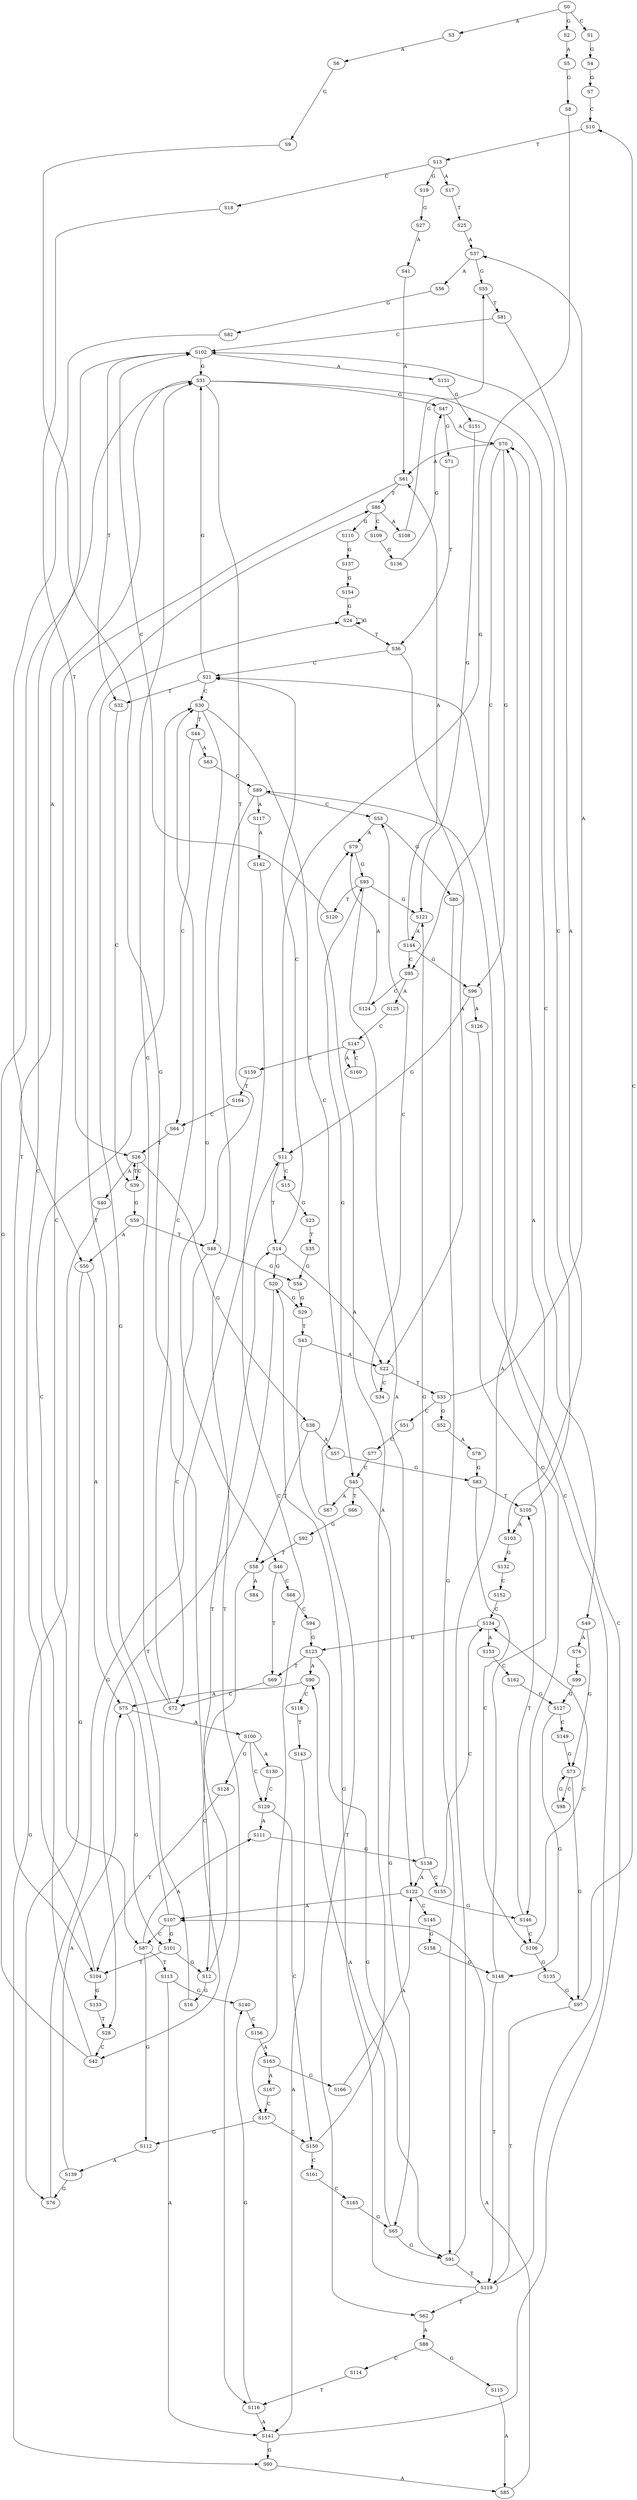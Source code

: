 strict digraph  {
	S0 -> S1 [ label = C ];
	S0 -> S2 [ label = G ];
	S0 -> S3 [ label = A ];
	S1 -> S4 [ label = G ];
	S2 -> S5 [ label = A ];
	S3 -> S6 [ label = A ];
	S4 -> S7 [ label = G ];
	S5 -> S8 [ label = G ];
	S6 -> S9 [ label = G ];
	S7 -> S10 [ label = C ];
	S8 -> S11 [ label = G ];
	S9 -> S12 [ label = G ];
	S10 -> S13 [ label = T ];
	S11 -> S14 [ label = T ];
	S11 -> S15 [ label = C ];
	S12 -> S16 [ label = G ];
	S12 -> S14 [ label = T ];
	S13 -> S17 [ label = A ];
	S13 -> S18 [ label = C ];
	S13 -> S19 [ label = G ];
	S14 -> S20 [ label = G ];
	S14 -> S21 [ label = C ];
	S14 -> S22 [ label = A ];
	S15 -> S23 [ label = G ];
	S16 -> S24 [ label = G ];
	S17 -> S25 [ label = T ];
	S18 -> S26 [ label = T ];
	S19 -> S27 [ label = G ];
	S20 -> S28 [ label = T ];
	S20 -> S29 [ label = G ];
	S21 -> S30 [ label = C ];
	S21 -> S31 [ label = G ];
	S21 -> S32 [ label = T ];
	S22 -> S33 [ label = T ];
	S22 -> S34 [ label = C ];
	S23 -> S35 [ label = T ];
	S24 -> S36 [ label = T ];
	S24 -> S24 [ label = G ];
	S25 -> S37 [ label = A ];
	S26 -> S38 [ label = G ];
	S26 -> S39 [ label = C ];
	S26 -> S40 [ label = A ];
	S27 -> S41 [ label = A ];
	S28 -> S42 [ label = C ];
	S29 -> S43 [ label = T ];
	S30 -> S44 [ label = T ];
	S30 -> S45 [ label = C ];
	S30 -> S46 [ label = G ];
	S31 -> S47 [ label = G ];
	S31 -> S48 [ label = T ];
	S31 -> S49 [ label = C ];
	S31 -> S50 [ label = A ];
	S32 -> S39 [ label = C ];
	S33 -> S51 [ label = C ];
	S33 -> S52 [ label = G ];
	S33 -> S37 [ label = A ];
	S34 -> S53 [ label = C ];
	S35 -> S54 [ label = G ];
	S36 -> S22 [ label = A ];
	S36 -> S21 [ label = C ];
	S37 -> S55 [ label = G ];
	S37 -> S56 [ label = A ];
	S38 -> S57 [ label = A ];
	S38 -> S58 [ label = T ];
	S39 -> S26 [ label = T ];
	S39 -> S59 [ label = G ];
	S40 -> S60 [ label = G ];
	S41 -> S61 [ label = A ];
	S42 -> S31 [ label = G ];
	S42 -> S30 [ label = C ];
	S43 -> S22 [ label = A ];
	S43 -> S62 [ label = T ];
	S44 -> S63 [ label = A ];
	S44 -> S64 [ label = C ];
	S45 -> S65 [ label = G ];
	S45 -> S66 [ label = T ];
	S45 -> S67 [ label = A ];
	S46 -> S68 [ label = C ];
	S46 -> S69 [ label = T ];
	S47 -> S70 [ label = A ];
	S47 -> S71 [ label = G ];
	S48 -> S72 [ label = C ];
	S48 -> S54 [ label = G ];
	S49 -> S73 [ label = G ];
	S49 -> S74 [ label = A ];
	S50 -> S75 [ label = A ];
	S50 -> S76 [ label = G ];
	S51 -> S77 [ label = C ];
	S52 -> S78 [ label = A ];
	S53 -> S79 [ label = A ];
	S53 -> S80 [ label = G ];
	S54 -> S29 [ label = G ];
	S55 -> S81 [ label = T ];
	S56 -> S82 [ label = G ];
	S57 -> S83 [ label = G ];
	S58 -> S84 [ label = A ];
	S58 -> S42 [ label = C ];
	S59 -> S50 [ label = A ];
	S59 -> S48 [ label = T ];
	S60 -> S85 [ label = A ];
	S61 -> S86 [ label = T ];
	S61 -> S87 [ label = C ];
	S62 -> S88 [ label = A ];
	S63 -> S89 [ label = C ];
	S64 -> S26 [ label = T ];
	S65 -> S90 [ label = A ];
	S65 -> S91 [ label = G ];
	S66 -> S92 [ label = G ];
	S67 -> S93 [ label = G ];
	S68 -> S94 [ label = C ];
	S69 -> S72 [ label = C ];
	S70 -> S61 [ label = A ];
	S70 -> S95 [ label = C ];
	S70 -> S96 [ label = G ];
	S71 -> S36 [ label = T ];
	S72 -> S31 [ label = G ];
	S72 -> S30 [ label = C ];
	S73 -> S97 [ label = G ];
	S73 -> S98 [ label = C ];
	S74 -> S99 [ label = C ];
	S75 -> S100 [ label = A ];
	S75 -> S101 [ label = G ];
	S76 -> S11 [ label = G ];
	S77 -> S45 [ label = C ];
	S78 -> S83 [ label = G ];
	S79 -> S93 [ label = G ];
	S80 -> S91 [ label = G ];
	S81 -> S102 [ label = C ];
	S81 -> S103 [ label = A ];
	S82 -> S104 [ label = T ];
	S83 -> S105 [ label = T ];
	S83 -> S106 [ label = C ];
	S85 -> S107 [ label = A ];
	S86 -> S108 [ label = A ];
	S86 -> S109 [ label = C ];
	S86 -> S110 [ label = G ];
	S87 -> S111 [ label = A ];
	S87 -> S112 [ label = G ];
	S87 -> S113 [ label = T ];
	S88 -> S114 [ label = C ];
	S88 -> S115 [ label = G ];
	S89 -> S53 [ label = C ];
	S89 -> S116 [ label = T ];
	S89 -> S117 [ label = A ];
	S90 -> S75 [ label = A ];
	S90 -> S118 [ label = C ];
	S91 -> S70 [ label = A ];
	S91 -> S119 [ label = T ];
	S92 -> S58 [ label = T ];
	S93 -> S120 [ label = T ];
	S93 -> S121 [ label = G ];
	S93 -> S122 [ label = A ];
	S94 -> S123 [ label = G ];
	S95 -> S124 [ label = C ];
	S95 -> S125 [ label = A ];
	S96 -> S126 [ label = A ];
	S96 -> S11 [ label = G ];
	S97 -> S10 [ label = C ];
	S97 -> S119 [ label = T ];
	S98 -> S73 [ label = G ];
	S99 -> S127 [ label = G ];
	S100 -> S128 [ label = G ];
	S100 -> S129 [ label = C ];
	S100 -> S130 [ label = A ];
	S101 -> S104 [ label = T ];
	S101 -> S12 [ label = G ];
	S102 -> S32 [ label = T ];
	S102 -> S31 [ label = G ];
	S102 -> S131 [ label = A ];
	S103 -> S132 [ label = G ];
	S104 -> S133 [ label = G ];
	S104 -> S102 [ label = C ];
	S105 -> S103 [ label = A ];
	S105 -> S102 [ label = C ];
	S106 -> S134 [ label = C ];
	S106 -> S135 [ label = G ];
	S107 -> S86 [ label = T ];
	S107 -> S87 [ label = C ];
	S107 -> S101 [ label = G ];
	S108 -> S55 [ label = G ];
	S109 -> S136 [ label = G ];
	S110 -> S137 [ label = G ];
	S111 -> S138 [ label = G ];
	S112 -> S139 [ label = A ];
	S113 -> S140 [ label = G ];
	S113 -> S141 [ label = A ];
	S114 -> S116 [ label = T ];
	S115 -> S85 [ label = A ];
	S116 -> S141 [ label = A ];
	S116 -> S140 [ label = G ];
	S117 -> S142 [ label = A ];
	S118 -> S143 [ label = T ];
	S119 -> S62 [ label = T ];
	S119 -> S21 [ label = C ];
	S119 -> S20 [ label = G ];
	S120 -> S102 [ label = C ];
	S121 -> S144 [ label = A ];
	S122 -> S145 [ label = C ];
	S122 -> S146 [ label = G ];
	S122 -> S107 [ label = A ];
	S123 -> S90 [ label = A ];
	S123 -> S69 [ label = T ];
	S123 -> S91 [ label = G ];
	S124 -> S79 [ label = A ];
	S125 -> S147 [ label = C ];
	S126 -> S146 [ label = G ];
	S127 -> S148 [ label = G ];
	S127 -> S149 [ label = C ];
	S128 -> S104 [ label = T ];
	S129 -> S150 [ label = C ];
	S129 -> S111 [ label = A ];
	S130 -> S129 [ label = C ];
	S131 -> S151 [ label = G ];
	S132 -> S152 [ label = C ];
	S133 -> S28 [ label = T ];
	S134 -> S123 [ label = G ];
	S134 -> S153 [ label = A ];
	S135 -> S97 [ label = G ];
	S136 -> S47 [ label = G ];
	S137 -> S154 [ label = G ];
	S138 -> S121 [ label = G ];
	S138 -> S155 [ label = C ];
	S138 -> S122 [ label = A ];
	S139 -> S76 [ label = G ];
	S139 -> S75 [ label = A ];
	S140 -> S156 [ label = C ];
	S141 -> S60 [ label = G ];
	S141 -> S89 [ label = C ];
	S142 -> S157 [ label = C ];
	S143 -> S141 [ label = A ];
	S144 -> S61 [ label = A ];
	S144 -> S95 [ label = C ];
	S144 -> S96 [ label = G ];
	S145 -> S158 [ label = G ];
	S146 -> S105 [ label = T ];
	S146 -> S106 [ label = C ];
	S147 -> S159 [ label = C ];
	S147 -> S160 [ label = A ];
	S148 -> S70 [ label = A ];
	S148 -> S119 [ label = T ];
	S149 -> S73 [ label = G ];
	S150 -> S161 [ label = C ];
	S150 -> S79 [ label = A ];
	S151 -> S121 [ label = G ];
	S152 -> S134 [ label = C ];
	S153 -> S162 [ label = C ];
	S154 -> S24 [ label = G ];
	S155 -> S134 [ label = C ];
	S156 -> S163 [ label = A ];
	S157 -> S150 [ label = C ];
	S157 -> S112 [ label = G ];
	S158 -> S148 [ label = G ];
	S159 -> S164 [ label = T ];
	S160 -> S147 [ label = C ];
	S161 -> S165 [ label = C ];
	S162 -> S127 [ label = G ];
	S163 -> S166 [ label = G ];
	S163 -> S167 [ label = A ];
	S164 -> S64 [ label = C ];
	S165 -> S65 [ label = G ];
	S166 -> S122 [ label = A ];
	S167 -> S157 [ label = C ];
}
